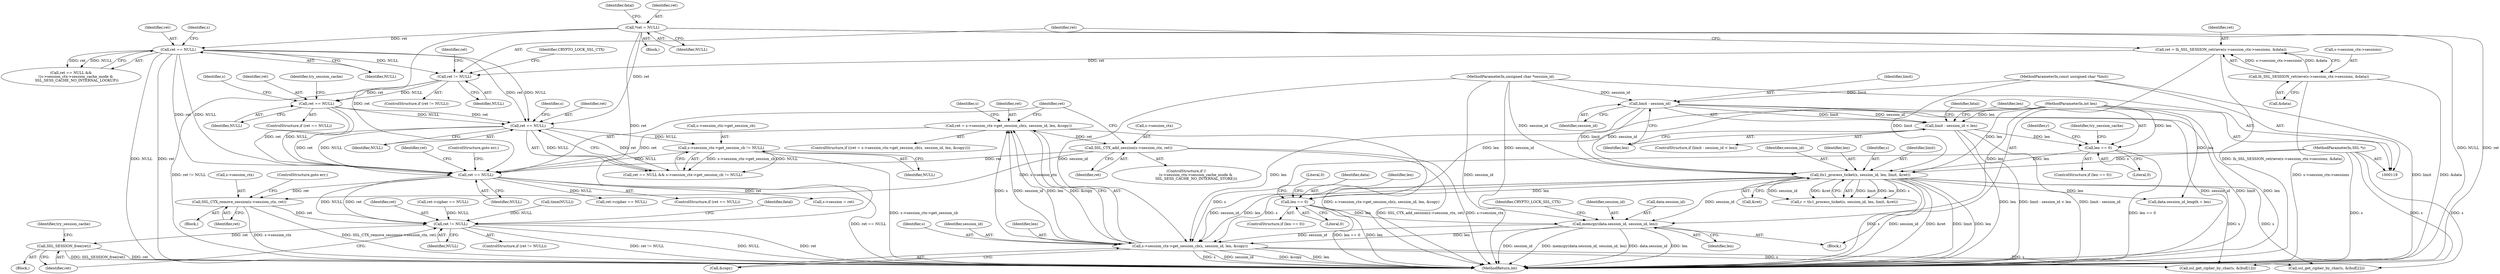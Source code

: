 digraph "0_openssl_a004e72b95835136d3f1ea90517f706c24c03da7_0@API" {
"1000451" [label="(Call,SSL_CTX_remove_session(s->session_ctx, ret))"];
"1000318" [label="(Call,SSL_CTX_add_session(s->session_ctx, ret))"];
"1000283" [label="(Call,ret = s->session_ctx->get_session_cb(s, session_id, len, &copy))"];
"1000285" [label="(Call,s->session_ctx->get_session_cb(s, session_id, len, &copy))"];
"1000158" [label="(Call,tls1_process_ticket(s, session_id, len, limit, &ret))"];
"1000120" [label="(MethodParameterIn,SSL *s)"];
"1000140" [label="(Call,limit - session_id)"];
"1000123" [label="(MethodParameterIn,const unsigned char *limit)"];
"1000121" [label="(MethodParameterIn,unsigned char *session_id)"];
"1000150" [label="(Call,len == 0)"];
"1000139" [label="(Call,limit - session_id < len)"];
"1000122" [label="(MethodParameterIn,int len)"];
"1000219" [label="(Call,memcpy(data.session_id, session_id, len))"];
"1000214" [label="(Call,len == 0)"];
"1000324" [label="(Call,ret == NULL)"];
"1000252" [label="(Call,ret == NULL)"];
"1000238" [label="(Call,ret != NULL)"];
"1000227" [label="(Call,ret = lh_SSL_SESSION_retrieve(s->session_ctx->sessions, &data))"];
"1000229" [label="(Call,lh_SSL_SESSION_retrieve(s->session_ctx->sessions, &data))"];
"1000188" [label="(Call,ret == NULL)"];
"1000126" [label="(Call,*ret = NULL)"];
"1000267" [label="(Call,ret == NULL)"];
"1000270" [label="(Call,s->session_ctx->get_session_cb != NULL)"];
"1000493" [label="(Call,ret != NULL)"];
"1000497" [label="(Call,SSL_SESSION_free(ret))"];
"1000251" [label="(ControlStructure,if (ret == NULL))"];
"1000509" [label="(Identifier,fatal)"];
"1000140" [label="(Call,limit - session_id)"];
"1000228" [label="(Identifier,ret)"];
"1000139" [label="(Call,limit - session_id < len)"];
"1000142" [label="(Identifier,session_id)"];
"1000213" [label="(ControlStructure,if (len == 0))"];
"1000189" [label="(Identifier,ret)"];
"1000492" [label="(ControlStructure,if (ret != NULL))"];
"1000121" [label="(MethodParameterIn,unsigned char *session_id)"];
"1000220" [label="(Call,data.session_id)"];
"1000151" [label="(Identifier,len)"];
"1000296" [label="(Identifier,s)"];
"1000122" [label="(MethodParameterIn,int len)"];
"1000413" [label="(Call,ssl_get_cipher_by_char(s, &(buf[1])))"];
"1000326" [label="(Identifier,NULL)"];
"1000269" [label="(Identifier,NULL)"];
"1000224" [label="(Identifier,len)"];
"1000124" [label="(Block,)"];
"1000163" [label="(Call,&ret)"];
"1000266" [label="(Call,ret == NULL && s->session_ctx->get_session_cb != NULL)"];
"1000250" [label="(Identifier,CRYPTO_LOCK_SSL_CTX)"];
"1000162" [label="(Identifier,limit)"];
"1000221" [label="(Identifier,data)"];
"1000229" [label="(Call,lh_SSL_SESSION_retrieve(s->session_ctx->sessions, &data))"];
"1000195" [label="(Identifier,s)"];
"1000370" [label="(Call,ret->cipher == NULL)"];
"1000319" [label="(Call,s->session_ctx)"];
"1000208" [label="(Call,data.session_id_length = len)"];
"1000141" [label="(Identifier,limit)"];
"1000226" [label="(Identifier,CRYPTO_LOCK_SSL_CTX)"];
"1000252" [label="(Call,ret == NULL)"];
"1000498" [label="(Identifier,ret)"];
"1000143" [label="(Identifier,len)"];
"1000282" [label="(ControlStructure,if ((ret = s->session_ctx->get_session_cb(s, session_id, len, &copy))))"];
"1000516" [label="(MethodReturn,int)"];
"1000276" [label="(Identifier,NULL)"];
"1000285" [label="(Call,s->session_ctx->get_session_cb(s, session_id, len, &copy))"];
"1000238" [label="(Call,ret != NULL)"];
"1000271" [label="(Call,s->session_ctx->get_session_cb)"];
"1000223" [label="(Identifier,session_id)"];
"1000215" [label="(Identifier,len)"];
"1000325" [label="(Identifier,ret)"];
"1000322" [label="(Identifier,ret)"];
"1000323" [label="(ControlStructure,if (ret == NULL))"];
"1000501" [label="(Identifier,try_session_cache)"];
"1000149" [label="(ControlStructure,if (len == 0))"];
"1000286" [label="(Identifier,s)"];
"1000160" [label="(Identifier,session_id)"];
"1000245" [label="(Identifier,ret)"];
"1000158" [label="(Call,tls1_process_ticket(s, session_id, len, limit, &ret))"];
"1000253" [label="(Identifier,ret)"];
"1000494" [label="(Identifier,ret)"];
"1000131" [label="(Identifier,fatal)"];
"1000219" [label="(Call,memcpy(data.session_id, session_id, len))"];
"1000497" [label="(Call,SSL_SESSION_free(ret))"];
"1000227" [label="(Call,ret = lh_SSL_SESSION_retrieve(s->session_ctx->sessions, &data))"];
"1000493" [label="(Call,ret != NULL)"];
"1000161" [label="(Identifier,len)"];
"1000270" [label="(Call,s->session_ctx->get_session_cb != NULL)"];
"1000159" [label="(Identifier,s)"];
"1000496" [label="(Block,)"];
"1000190" [label="(Identifier,NULL)"];
"1000237" [label="(ControlStructure,if (ret != NULL))"];
"1000265" [label="(Identifier,try_session_cache)"];
"1000475" [label="(Call,s->session = ret)"];
"1000451" [label="(Call,SSL_CTX_remove_session(s->session_ctx, ret))"];
"1000187" [label="(Call,ret == NULL &&\n        !(s->session_ctx->session_cache_mode &\n          SSL_SESS_CACHE_NO_INTERNAL_LOOKUP))"];
"1000138" [label="(ControlStructure,if (limit - session_id < len))"];
"1000127" [label="(Identifier,ret)"];
"1000283" [label="(Call,ret = s->session_ctx->get_session_cb(s, session_id, len, &copy))"];
"1000188" [label="(Call,ret == NULL)"];
"1000230" [label="(Call,s->session_ctx->sessions)"];
"1000152" [label="(Literal,0)"];
"1000146" [label="(Identifier,fatal)"];
"1000289" [label="(Call,&copy)"];
"1000156" [label="(Call,r = tls1_process_ticket(s, session_id, len, limit, &ret))"];
"1000235" [label="(Call,&data)"];
"1000456" [label="(ControlStructure,goto err;)"];
"1000199" [label="(Block,)"];
"1000287" [label="(Identifier,session_id)"];
"1000150" [label="(Call,len == 0)"];
"1000157" [label="(Identifier,r)"];
"1000452" [label="(Call,s->session_ctx)"];
"1000120" [label="(MethodParameterIn,SSL *s)"];
"1000495" [label="(Identifier,NULL)"];
"1000126" [label="(Call,*ret = NULL)"];
"1000284" [label="(Identifier,ret)"];
"1000324" [label="(Call,ret == NULL)"];
"1000420" [label="(Call,ret->cipher == NULL)"];
"1000218" [label="(Literal,0)"];
"1000154" [label="(Identifier,try_session_cache)"];
"1000267" [label="(Call,ret == NULL)"];
"1000128" [label="(Identifier,NULL)"];
"1000273" [label="(Identifier,s)"];
"1000216" [label="(Literal,0)"];
"1000240" [label="(Identifier,NULL)"];
"1000288" [label="(Identifier,len)"];
"1000318" [label="(Call,SSL_CTX_add_session(s->session_ctx, ret))"];
"1000450" [label="(Block,)"];
"1000434" [label="(Call,time(NULL))"];
"1000268" [label="(Identifier,ret)"];
"1000402" [label="(Call,ssl_get_cipher_by_char(s, &(buf[2])))"];
"1000259" [label="(Identifier,s)"];
"1000254" [label="(Identifier,NULL)"];
"1000455" [label="(Identifier,ret)"];
"1000309" [label="(ControlStructure,if (!\n                (s->session_ctx->session_cache_mode &\n                 SSL_SESS_CACHE_NO_INTERNAL_STORE)))"];
"1000214" [label="(Call,len == 0)"];
"1000239" [label="(Identifier,ret)"];
"1000123" [label="(MethodParameterIn,const unsigned char *limit)"];
"1000332" [label="(Identifier,ret)"];
"1000327" [label="(ControlStructure,goto err;)"];
"1000451" -> "1000450"  [label="AST: "];
"1000451" -> "1000455"  [label="CFG: "];
"1000452" -> "1000451"  [label="AST: "];
"1000455" -> "1000451"  [label="AST: "];
"1000456" -> "1000451"  [label="CFG: "];
"1000451" -> "1000516"  [label="DDG: s->session_ctx"];
"1000451" -> "1000516"  [label="DDG: SSL_CTX_remove_session(s->session_ctx, ret)"];
"1000318" -> "1000451"  [label="DDG: s->session_ctx"];
"1000324" -> "1000451"  [label="DDG: ret"];
"1000451" -> "1000493"  [label="DDG: ret"];
"1000318" -> "1000309"  [label="AST: "];
"1000318" -> "1000322"  [label="CFG: "];
"1000319" -> "1000318"  [label="AST: "];
"1000322" -> "1000318"  [label="AST: "];
"1000325" -> "1000318"  [label="CFG: "];
"1000318" -> "1000516"  [label="DDG: SSL_CTX_add_session(s->session_ctx, ret)"];
"1000318" -> "1000516"  [label="DDG: s->session_ctx"];
"1000283" -> "1000318"  [label="DDG: ret"];
"1000318" -> "1000324"  [label="DDG: ret"];
"1000283" -> "1000282"  [label="AST: "];
"1000283" -> "1000285"  [label="CFG: "];
"1000284" -> "1000283"  [label="AST: "];
"1000285" -> "1000283"  [label="AST: "];
"1000296" -> "1000283"  [label="CFG: "];
"1000325" -> "1000283"  [label="CFG: "];
"1000283" -> "1000516"  [label="DDG: s->session_ctx->get_session_cb(s, session_id, len, &copy)"];
"1000285" -> "1000283"  [label="DDG: s"];
"1000285" -> "1000283"  [label="DDG: session_id"];
"1000285" -> "1000283"  [label="DDG: len"];
"1000285" -> "1000283"  [label="DDG: &copy"];
"1000283" -> "1000324"  [label="DDG: ret"];
"1000285" -> "1000289"  [label="CFG: "];
"1000286" -> "1000285"  [label="AST: "];
"1000287" -> "1000285"  [label="AST: "];
"1000288" -> "1000285"  [label="AST: "];
"1000289" -> "1000285"  [label="AST: "];
"1000285" -> "1000516"  [label="DDG: s"];
"1000285" -> "1000516"  [label="DDG: session_id"];
"1000285" -> "1000516"  [label="DDG: &copy"];
"1000285" -> "1000516"  [label="DDG: len"];
"1000158" -> "1000285"  [label="DDG: s"];
"1000158" -> "1000285"  [label="DDG: session_id"];
"1000158" -> "1000285"  [label="DDG: len"];
"1000120" -> "1000285"  [label="DDG: s"];
"1000219" -> "1000285"  [label="DDG: session_id"];
"1000219" -> "1000285"  [label="DDG: len"];
"1000121" -> "1000285"  [label="DDG: session_id"];
"1000122" -> "1000285"  [label="DDG: len"];
"1000285" -> "1000402"  [label="DDG: s"];
"1000285" -> "1000413"  [label="DDG: s"];
"1000158" -> "1000156"  [label="AST: "];
"1000158" -> "1000163"  [label="CFG: "];
"1000159" -> "1000158"  [label="AST: "];
"1000160" -> "1000158"  [label="AST: "];
"1000161" -> "1000158"  [label="AST: "];
"1000162" -> "1000158"  [label="AST: "];
"1000163" -> "1000158"  [label="AST: "];
"1000156" -> "1000158"  [label="CFG: "];
"1000158" -> "1000516"  [label="DDG: s"];
"1000158" -> "1000516"  [label="DDG: session_id"];
"1000158" -> "1000516"  [label="DDG: &ret"];
"1000158" -> "1000516"  [label="DDG: limit"];
"1000158" -> "1000516"  [label="DDG: len"];
"1000158" -> "1000156"  [label="DDG: limit"];
"1000158" -> "1000156"  [label="DDG: len"];
"1000158" -> "1000156"  [label="DDG: s"];
"1000158" -> "1000156"  [label="DDG: session_id"];
"1000158" -> "1000156"  [label="DDG: &ret"];
"1000120" -> "1000158"  [label="DDG: s"];
"1000140" -> "1000158"  [label="DDG: session_id"];
"1000140" -> "1000158"  [label="DDG: limit"];
"1000121" -> "1000158"  [label="DDG: session_id"];
"1000150" -> "1000158"  [label="DDG: len"];
"1000122" -> "1000158"  [label="DDG: len"];
"1000123" -> "1000158"  [label="DDG: limit"];
"1000158" -> "1000208"  [label="DDG: len"];
"1000158" -> "1000214"  [label="DDG: len"];
"1000158" -> "1000219"  [label="DDG: session_id"];
"1000158" -> "1000402"  [label="DDG: s"];
"1000158" -> "1000413"  [label="DDG: s"];
"1000120" -> "1000119"  [label="AST: "];
"1000120" -> "1000516"  [label="DDG: s"];
"1000120" -> "1000402"  [label="DDG: s"];
"1000120" -> "1000413"  [label="DDG: s"];
"1000140" -> "1000139"  [label="AST: "];
"1000140" -> "1000142"  [label="CFG: "];
"1000141" -> "1000140"  [label="AST: "];
"1000142" -> "1000140"  [label="AST: "];
"1000143" -> "1000140"  [label="CFG: "];
"1000140" -> "1000516"  [label="DDG: session_id"];
"1000140" -> "1000516"  [label="DDG: limit"];
"1000140" -> "1000139"  [label="DDG: limit"];
"1000140" -> "1000139"  [label="DDG: session_id"];
"1000123" -> "1000140"  [label="DDG: limit"];
"1000121" -> "1000140"  [label="DDG: session_id"];
"1000123" -> "1000119"  [label="AST: "];
"1000123" -> "1000516"  [label="DDG: limit"];
"1000121" -> "1000119"  [label="AST: "];
"1000121" -> "1000516"  [label="DDG: session_id"];
"1000121" -> "1000219"  [label="DDG: session_id"];
"1000150" -> "1000149"  [label="AST: "];
"1000150" -> "1000152"  [label="CFG: "];
"1000151" -> "1000150"  [label="AST: "];
"1000152" -> "1000150"  [label="AST: "];
"1000154" -> "1000150"  [label="CFG: "];
"1000157" -> "1000150"  [label="CFG: "];
"1000150" -> "1000516"  [label="DDG: len == 0"];
"1000139" -> "1000150"  [label="DDG: len"];
"1000122" -> "1000150"  [label="DDG: len"];
"1000139" -> "1000138"  [label="AST: "];
"1000139" -> "1000143"  [label="CFG: "];
"1000143" -> "1000139"  [label="AST: "];
"1000146" -> "1000139"  [label="CFG: "];
"1000151" -> "1000139"  [label="CFG: "];
"1000139" -> "1000516"  [label="DDG: limit - session_id < len"];
"1000139" -> "1000516"  [label="DDG: limit - session_id"];
"1000139" -> "1000516"  [label="DDG: len"];
"1000122" -> "1000139"  [label="DDG: len"];
"1000122" -> "1000119"  [label="AST: "];
"1000122" -> "1000516"  [label="DDG: len"];
"1000122" -> "1000208"  [label="DDG: len"];
"1000122" -> "1000214"  [label="DDG: len"];
"1000122" -> "1000219"  [label="DDG: len"];
"1000219" -> "1000199"  [label="AST: "];
"1000219" -> "1000224"  [label="CFG: "];
"1000220" -> "1000219"  [label="AST: "];
"1000223" -> "1000219"  [label="AST: "];
"1000224" -> "1000219"  [label="AST: "];
"1000226" -> "1000219"  [label="CFG: "];
"1000219" -> "1000516"  [label="DDG: session_id"];
"1000219" -> "1000516"  [label="DDG: memcpy(data.session_id, session_id, len)"];
"1000219" -> "1000516"  [label="DDG: data.session_id"];
"1000219" -> "1000516"  [label="DDG: len"];
"1000214" -> "1000219"  [label="DDG: len"];
"1000214" -> "1000213"  [label="AST: "];
"1000214" -> "1000216"  [label="CFG: "];
"1000215" -> "1000214"  [label="AST: "];
"1000216" -> "1000214"  [label="AST: "];
"1000218" -> "1000214"  [label="CFG: "];
"1000221" -> "1000214"  [label="CFG: "];
"1000214" -> "1000516"  [label="DDG: len == 0"];
"1000214" -> "1000516"  [label="DDG: len"];
"1000324" -> "1000323"  [label="AST: "];
"1000324" -> "1000326"  [label="CFG: "];
"1000325" -> "1000324"  [label="AST: "];
"1000326" -> "1000324"  [label="AST: "];
"1000327" -> "1000324"  [label="CFG: "];
"1000332" -> "1000324"  [label="CFG: "];
"1000324" -> "1000516"  [label="DDG: ret == NULL"];
"1000252" -> "1000324"  [label="DDG: ret"];
"1000252" -> "1000324"  [label="DDG: NULL"];
"1000188" -> "1000324"  [label="DDG: ret"];
"1000188" -> "1000324"  [label="DDG: NULL"];
"1000267" -> "1000324"  [label="DDG: ret"];
"1000267" -> "1000324"  [label="DDG: NULL"];
"1000126" -> "1000324"  [label="DDG: ret"];
"1000270" -> "1000324"  [label="DDG: NULL"];
"1000324" -> "1000370"  [label="DDG: NULL"];
"1000324" -> "1000475"  [label="DDG: ret"];
"1000324" -> "1000493"  [label="DDG: ret"];
"1000324" -> "1000493"  [label="DDG: NULL"];
"1000252" -> "1000251"  [label="AST: "];
"1000252" -> "1000254"  [label="CFG: "];
"1000253" -> "1000252"  [label="AST: "];
"1000254" -> "1000252"  [label="AST: "];
"1000259" -> "1000252"  [label="CFG: "];
"1000265" -> "1000252"  [label="CFG: "];
"1000238" -> "1000252"  [label="DDG: ret"];
"1000238" -> "1000252"  [label="DDG: NULL"];
"1000252" -> "1000267"  [label="DDG: ret"];
"1000252" -> "1000267"  [label="DDG: NULL"];
"1000238" -> "1000237"  [label="AST: "];
"1000238" -> "1000240"  [label="CFG: "];
"1000239" -> "1000238"  [label="AST: "];
"1000240" -> "1000238"  [label="AST: "];
"1000245" -> "1000238"  [label="CFG: "];
"1000250" -> "1000238"  [label="CFG: "];
"1000238" -> "1000516"  [label="DDG: ret != NULL"];
"1000227" -> "1000238"  [label="DDG: ret"];
"1000188" -> "1000238"  [label="DDG: NULL"];
"1000227" -> "1000199"  [label="AST: "];
"1000227" -> "1000229"  [label="CFG: "];
"1000228" -> "1000227"  [label="AST: "];
"1000229" -> "1000227"  [label="AST: "];
"1000239" -> "1000227"  [label="CFG: "];
"1000227" -> "1000516"  [label="DDG: lh_SSL_SESSION_retrieve(s->session_ctx->sessions, &data)"];
"1000229" -> "1000227"  [label="DDG: s->session_ctx->sessions"];
"1000229" -> "1000227"  [label="DDG: &data"];
"1000229" -> "1000235"  [label="CFG: "];
"1000230" -> "1000229"  [label="AST: "];
"1000235" -> "1000229"  [label="AST: "];
"1000229" -> "1000516"  [label="DDG: &data"];
"1000229" -> "1000516"  [label="DDG: s->session_ctx->sessions"];
"1000188" -> "1000187"  [label="AST: "];
"1000188" -> "1000190"  [label="CFG: "];
"1000189" -> "1000188"  [label="AST: "];
"1000190" -> "1000188"  [label="AST: "];
"1000195" -> "1000188"  [label="CFG: "];
"1000187" -> "1000188"  [label="CFG: "];
"1000188" -> "1000516"  [label="DDG: NULL"];
"1000188" -> "1000516"  [label="DDG: ret"];
"1000188" -> "1000187"  [label="DDG: ret"];
"1000188" -> "1000187"  [label="DDG: NULL"];
"1000126" -> "1000188"  [label="DDG: ret"];
"1000188" -> "1000267"  [label="DDG: ret"];
"1000188" -> "1000267"  [label="DDG: NULL"];
"1000126" -> "1000124"  [label="AST: "];
"1000126" -> "1000128"  [label="CFG: "];
"1000127" -> "1000126"  [label="AST: "];
"1000128" -> "1000126"  [label="AST: "];
"1000131" -> "1000126"  [label="CFG: "];
"1000126" -> "1000516"  [label="DDG: ret"];
"1000126" -> "1000516"  [label="DDG: NULL"];
"1000126" -> "1000267"  [label="DDG: ret"];
"1000126" -> "1000493"  [label="DDG: ret"];
"1000267" -> "1000266"  [label="AST: "];
"1000267" -> "1000269"  [label="CFG: "];
"1000268" -> "1000267"  [label="AST: "];
"1000269" -> "1000267"  [label="AST: "];
"1000273" -> "1000267"  [label="CFG: "];
"1000266" -> "1000267"  [label="CFG: "];
"1000267" -> "1000266"  [label="DDG: ret"];
"1000267" -> "1000266"  [label="DDG: NULL"];
"1000267" -> "1000270"  [label="DDG: NULL"];
"1000270" -> "1000266"  [label="AST: "];
"1000270" -> "1000276"  [label="CFG: "];
"1000271" -> "1000270"  [label="AST: "];
"1000276" -> "1000270"  [label="AST: "];
"1000266" -> "1000270"  [label="CFG: "];
"1000270" -> "1000516"  [label="DDG: s->session_ctx->get_session_cb"];
"1000270" -> "1000266"  [label="DDG: s->session_ctx->get_session_cb"];
"1000270" -> "1000266"  [label="DDG: NULL"];
"1000493" -> "1000492"  [label="AST: "];
"1000493" -> "1000495"  [label="CFG: "];
"1000494" -> "1000493"  [label="AST: "];
"1000495" -> "1000493"  [label="AST: "];
"1000498" -> "1000493"  [label="CFG: "];
"1000509" -> "1000493"  [label="CFG: "];
"1000493" -> "1000516"  [label="DDG: ret"];
"1000493" -> "1000516"  [label="DDG: ret != NULL"];
"1000493" -> "1000516"  [label="DDG: NULL"];
"1000420" -> "1000493"  [label="DDG: NULL"];
"1000434" -> "1000493"  [label="DDG: NULL"];
"1000493" -> "1000497"  [label="DDG: ret"];
"1000497" -> "1000496"  [label="AST: "];
"1000497" -> "1000498"  [label="CFG: "];
"1000498" -> "1000497"  [label="AST: "];
"1000501" -> "1000497"  [label="CFG: "];
"1000497" -> "1000516"  [label="DDG: ret"];
"1000497" -> "1000516"  [label="DDG: SSL_SESSION_free(ret)"];
}
